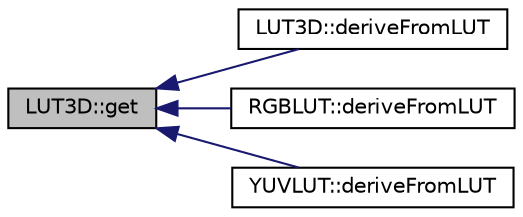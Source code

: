 digraph "LUT3D::get"
{
 // INTERACTIVE_SVG=YES
  edge [fontname="Helvetica",fontsize="10",labelfontname="Helvetica",labelfontsize="10"];
  node [fontname="Helvetica",fontsize="10",shape=record];
  rankdir="LR";
  Node1 [label="LUT3D::get",height=0.2,width=0.4,color="black", fillcolor="grey75", style="filled", fontcolor="black"];
  Node1 -> Node2 [dir="back",color="midnightblue",fontsize="10",style="solid",fontname="Helvetica"];
  Node2 [label="LUT3D::deriveFromLUT",height=0.2,width=0.4,color="black", fillcolor="white", style="filled",URL="$d7/d15/class_l_u_t3_d.html#ae500513371bb64aadb65579d337e53ab"];
  Node1 -> Node3 [dir="back",color="midnightblue",fontsize="10",style="solid",fontname="Helvetica"];
  Node3 [label="RGBLUT::deriveFromLUT",height=0.2,width=0.4,color="black", fillcolor="white", style="filled",URL="$df/d67/class_r_g_b_l_u_t.html#a5896174c5645933dddb794e14a1d1ecb"];
  Node1 -> Node4 [dir="back",color="midnightblue",fontsize="10",style="solid",fontname="Helvetica"];
  Node4 [label="YUVLUT::deriveFromLUT",height=0.2,width=0.4,color="black", fillcolor="white", style="filled",URL="$d6/d88/class_y_u_v_l_u_t.html#a60053c034981a25eebb8531a0db04a6d"];
}
